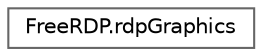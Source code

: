 digraph "Graphical Class Hierarchy"
{
 // LATEX_PDF_SIZE
  bgcolor="transparent";
  edge [fontname=Helvetica,fontsize=10,labelfontname=Helvetica,labelfontsize=10];
  node [fontname=Helvetica,fontsize=10,shape=box,height=0.2,width=0.4];
  rankdir="LR";
  Node0 [id="Node000000",label="FreeRDP.rdpGraphics",height=0.2,width=0.4,color="grey40", fillcolor="white", style="filled",URL="$struct_free_r_d_p_1_1rdp_graphics.html",tooltip=" "];
}
